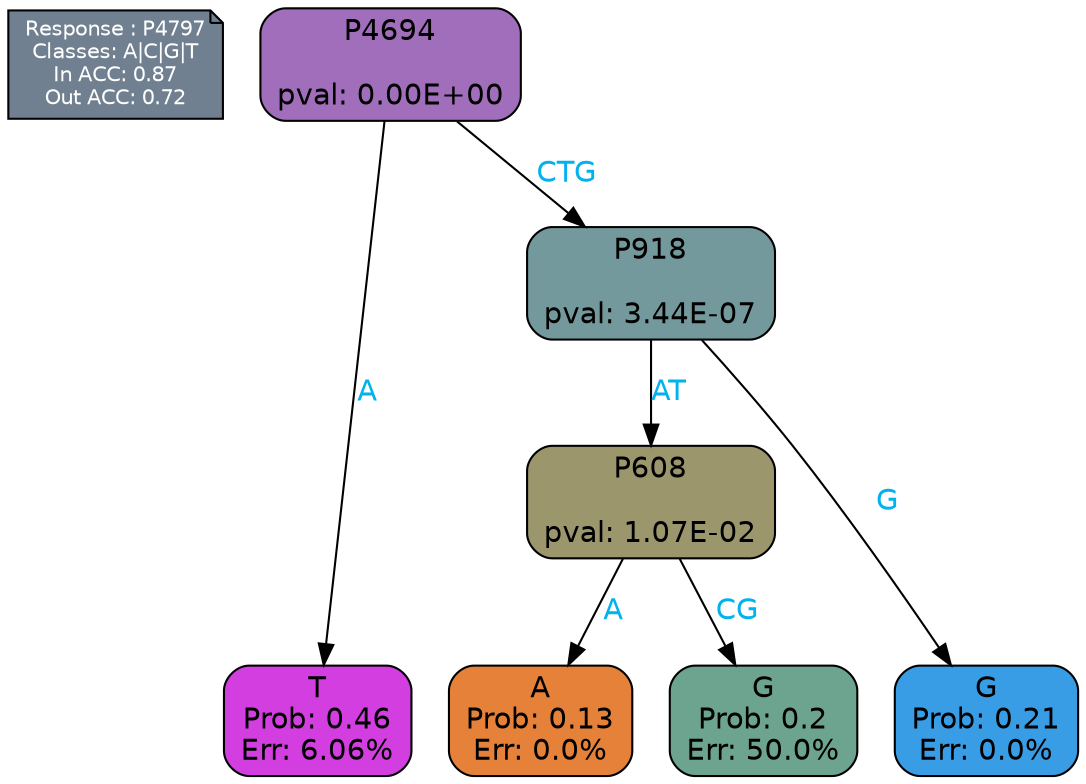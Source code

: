 digraph Tree {
node [shape=box, style="filled, rounded", color="black", fontname=helvetica] ;
graph [ranksep=equally, splines=polylines, bgcolor=transparent, dpi=600] ;
edge [fontname=helvetica] ;
LEGEND [label="Response : P4797
Classes: A|C|G|T
In ACC: 0.87
Out ACC: 0.72
",shape=note,align=left,style=filled,fillcolor="slategray",fontcolor="white",fontsize=10];1 [label="P4694

pval: 0.00E+00", fillcolor="#a06ebb"] ;
2 [label="T
Prob: 0.46
Err: 6.06%", fillcolor="#d23edf"] ;
3 [label="P918

pval: 3.44E-07", fillcolor="#74999c"] ;
4 [label="P608

pval: 1.07E-02", fillcolor="#9c966d"] ;
5 [label="A
Prob: 0.13
Err: 0.0%", fillcolor="#e58139"] ;
6 [label="G
Prob: 0.2
Err: 50.0%", fillcolor="#6da48f"] ;
7 [label="G
Prob: 0.21
Err: 0.0%", fillcolor="#399de5"] ;
1 -> 2 [label="A",fontcolor=deepskyblue2] ;
1 -> 3 [label="CTG",fontcolor=deepskyblue2] ;
3 -> 4 [label="AT",fontcolor=deepskyblue2] ;
3 -> 7 [label="G",fontcolor=deepskyblue2] ;
4 -> 5 [label="A",fontcolor=deepskyblue2] ;
4 -> 6 [label="CG",fontcolor=deepskyblue2] ;
{rank = same; 2;5;6;7;}{rank = same; LEGEND;1;}}
